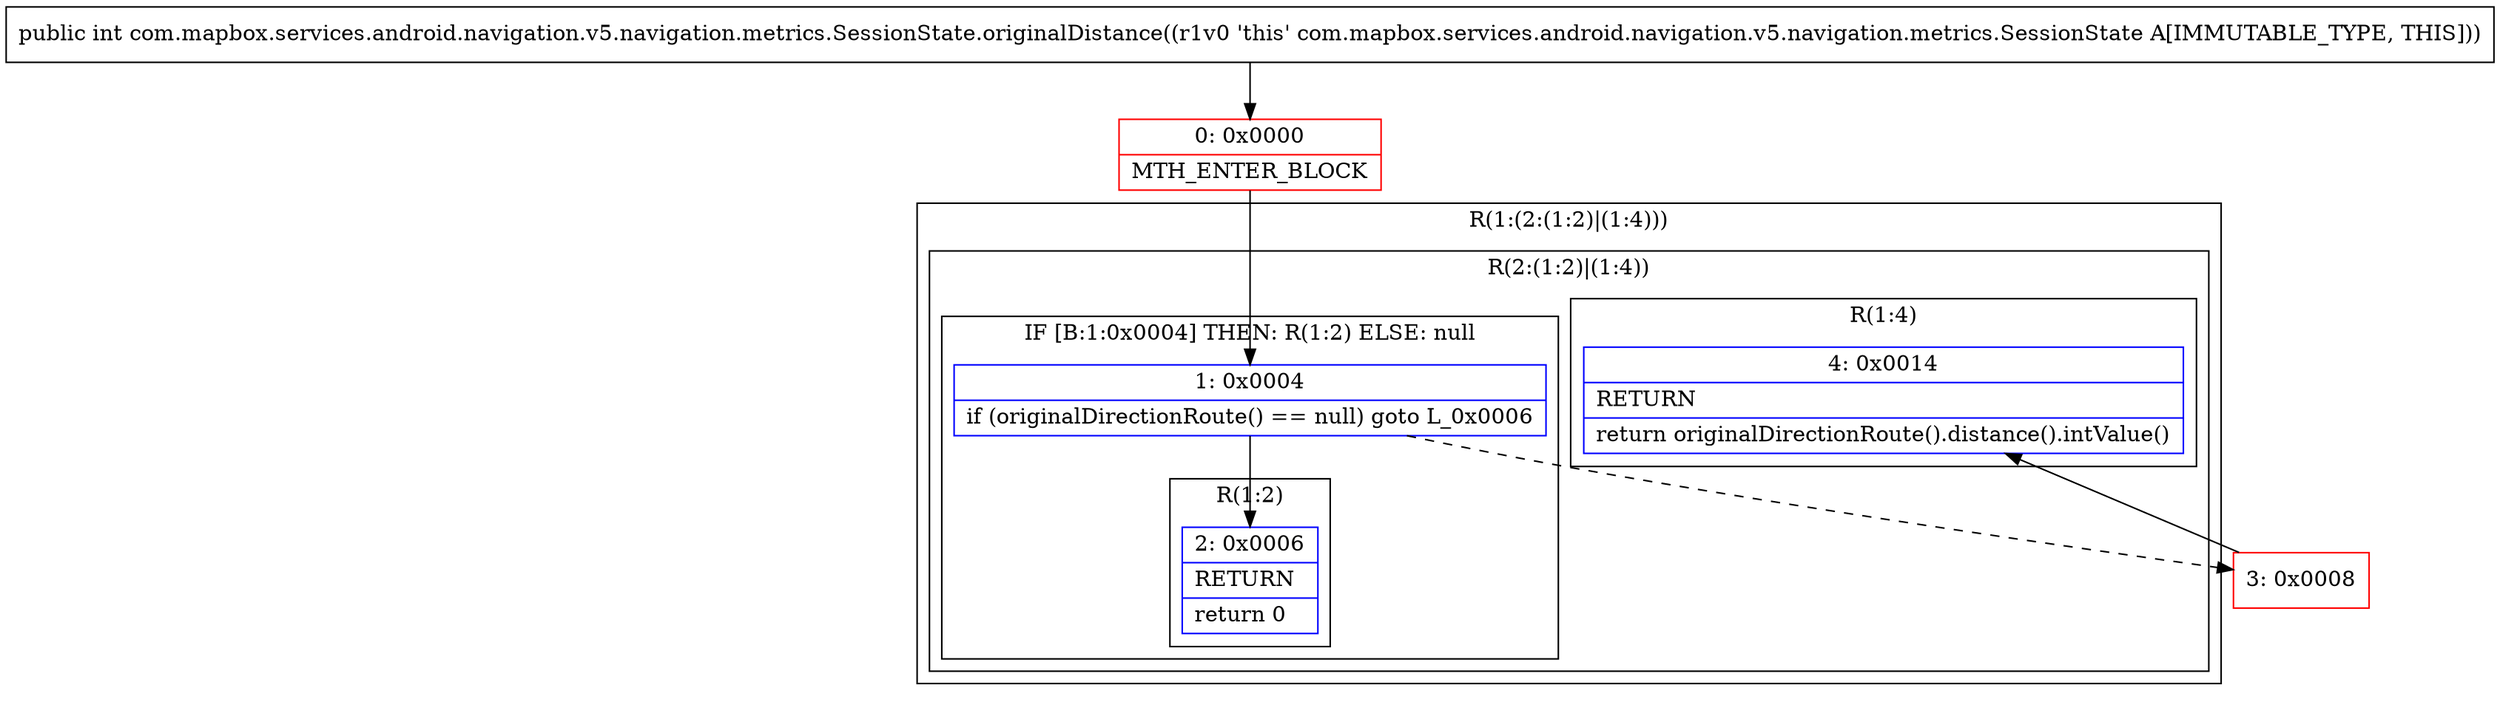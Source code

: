 digraph "CFG forcom.mapbox.services.android.navigation.v5.navigation.metrics.SessionState.originalDistance()I" {
subgraph cluster_Region_1911674396 {
label = "R(1:(2:(1:2)|(1:4)))";
node [shape=record,color=blue];
subgraph cluster_Region_1477086464 {
label = "R(2:(1:2)|(1:4))";
node [shape=record,color=blue];
subgraph cluster_IfRegion_1457324422 {
label = "IF [B:1:0x0004] THEN: R(1:2) ELSE: null";
node [shape=record,color=blue];
Node_1 [shape=record,label="{1\:\ 0x0004|if (originalDirectionRoute() == null) goto L_0x0006\l}"];
subgraph cluster_Region_588186607 {
label = "R(1:2)";
node [shape=record,color=blue];
Node_2 [shape=record,label="{2\:\ 0x0006|RETURN\l|return 0\l}"];
}
}
subgraph cluster_Region_1546739876 {
label = "R(1:4)";
node [shape=record,color=blue];
Node_4 [shape=record,label="{4\:\ 0x0014|RETURN\l|return originalDirectionRoute().distance().intValue()\l}"];
}
}
}
Node_0 [shape=record,color=red,label="{0\:\ 0x0000|MTH_ENTER_BLOCK\l}"];
Node_3 [shape=record,color=red,label="{3\:\ 0x0008}"];
MethodNode[shape=record,label="{public int com.mapbox.services.android.navigation.v5.navigation.metrics.SessionState.originalDistance((r1v0 'this' com.mapbox.services.android.navigation.v5.navigation.metrics.SessionState A[IMMUTABLE_TYPE, THIS])) }"];
MethodNode -> Node_0;
Node_1 -> Node_2;
Node_1 -> Node_3[style=dashed];
Node_0 -> Node_1;
Node_3 -> Node_4;
}

